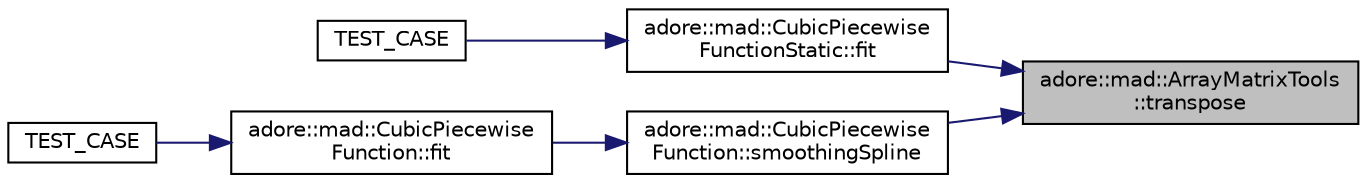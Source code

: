 digraph "adore::mad::ArrayMatrixTools::transpose"
{
 // LATEX_PDF_SIZE
  edge [fontname="Helvetica",fontsize="10",labelfontname="Helvetica",labelfontsize="10"];
  node [fontname="Helvetica",fontsize="10",shape=record];
  rankdir="RL";
  Node1 [label="adore::mad::ArrayMatrixTools\l::transpose",height=0.2,width=0.4,color="black", fillcolor="grey75", style="filled", fontcolor="black",tooltip=" "];
  Node1 -> Node2 [dir="back",color="midnightblue",fontsize="10",style="solid",fontname="Helvetica"];
  Node2 [label="adore::mad::CubicPiecewise\lFunctionStatic::fit",height=0.2,width=0.4,color="black", fillcolor="white", style="filled",URL="$classadore_1_1mad_1_1CubicPiecewiseFunctionStatic.html#a3722679cbec364f261367881c22b61de",tooltip=" "];
  Node2 -> Node3 [dir="back",color="midnightblue",fontsize="10",style="solid",fontname="Helvetica"];
  Node3 [label="TEST_CASE",height=0.2,width=0.4,color="black", fillcolor="white", style="filled",URL="$test__CubicPiecewise__function_8cpp.html#a66edc8b5d5e7fabadd5016910bc9cf36",tooltip=" "];
  Node1 -> Node4 [dir="back",color="midnightblue",fontsize="10",style="solid",fontname="Helvetica"];
  Node4 [label="adore::mad::CubicPiecewise\lFunction::smoothingSpline",height=0.2,width=0.4,color="black", fillcolor="white", style="filled",URL="$classadore_1_1mad_1_1CubicPiecewiseFunction.html#accdb0c66b37efa161b8c2d39ce6f210b",tooltip=" "];
  Node4 -> Node5 [dir="back",color="midnightblue",fontsize="10",style="solid",fontname="Helvetica"];
  Node5 [label="adore::mad::CubicPiecewise\lFunction::fit",height=0.2,width=0.4,color="black", fillcolor="white", style="filled",URL="$classadore_1_1mad_1_1CubicPiecewiseFunction.html#ab318a2fc87bc4bc93ea8b32efaf8080e",tooltip=" "];
  Node5 -> Node6 [dir="back",color="midnightblue",fontsize="10",style="solid",fontname="Helvetica"];
  Node6 [label="TEST_CASE",height=0.2,width=0.4,color="black", fillcolor="white", style="filled",URL="$test__CubicPiecewise__function_8cpp.html#a6b3483c39f2fd74284679a7e8536797d",tooltip=" "];
}
